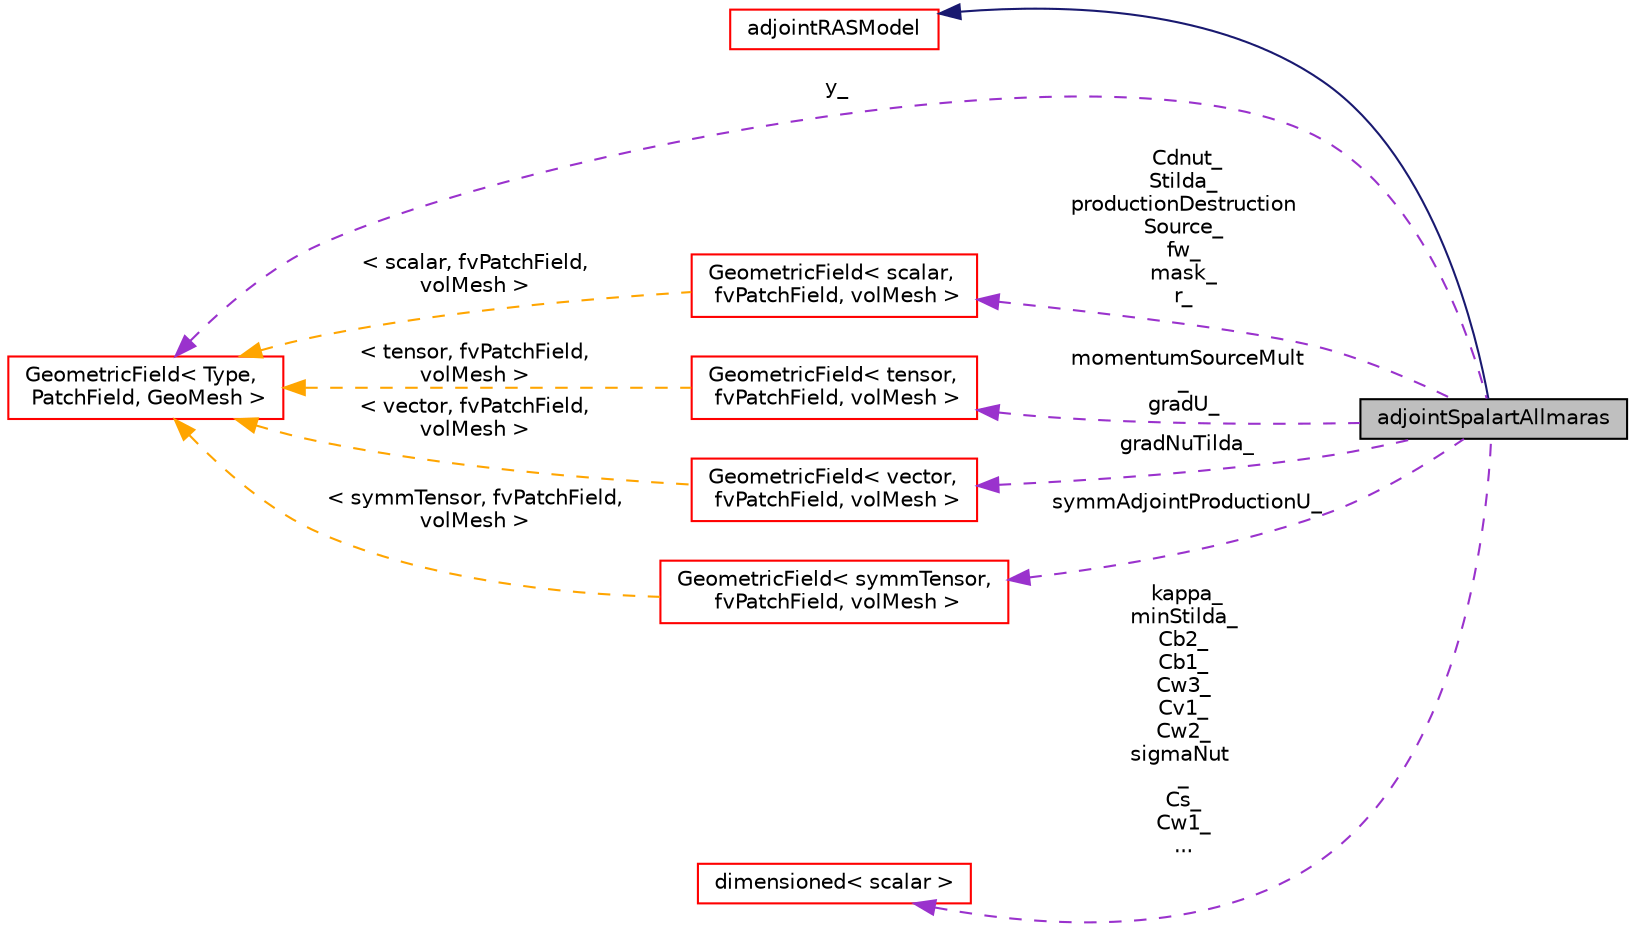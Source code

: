 digraph "adjointSpalartAllmaras"
{
  bgcolor="transparent";
  edge [fontname="Helvetica",fontsize="10",labelfontname="Helvetica",labelfontsize="10"];
  node [fontname="Helvetica",fontsize="10",shape=record];
  rankdir="LR";
  Node1 [label="adjointSpalartAllmaras",height=0.2,width=0.4,color="black", fillcolor="grey75", style="filled" fontcolor="black"];
  Node2 -> Node1 [dir="back",color="midnightblue",fontsize="10",style="solid",fontname="Helvetica"];
  Node2 [label="adjointRASModel",height=0.2,width=0.4,color="red",URL="$classFoam_1_1incompressibleAdjoint_1_1adjointRASModel.html",tooltip="Abstract base class for incompressible turbulence models. "];
  Node3 -> Node1 [dir="back",color="darkorchid3",fontsize="10",style="dashed",label=" Cdnut_\nStilda_\nproductionDestruction\lSource_\nfw_\nmask_\nr_" ,fontname="Helvetica"];
  Node3 [label="GeometricField\< scalar,\l fvPatchField, volMesh \>",height=0.2,width=0.4,color="red",URL="$classFoam_1_1GeometricField.html"];
  Node4 -> Node3 [dir="back",color="orange",fontsize="10",style="dashed",label=" \< scalar, fvPatchField,\l volMesh \>" ,fontname="Helvetica"];
  Node4 [label="GeometricField\< Type,\l PatchField, GeoMesh \>",height=0.2,width=0.4,color="red",URL="$classFoam_1_1GeometricField.html",tooltip="Generic GeometricField class. "];
  Node5 -> Node1 [dir="back",color="darkorchid3",fontsize="10",style="dashed",label=" momentumSourceMult\l_\ngradU_" ,fontname="Helvetica"];
  Node5 [label="GeometricField\< tensor,\l fvPatchField, volMesh \>",height=0.2,width=0.4,color="red",URL="$classFoam_1_1GeometricField.html"];
  Node4 -> Node5 [dir="back",color="orange",fontsize="10",style="dashed",label=" \< tensor, fvPatchField,\l volMesh \>" ,fontname="Helvetica"];
  Node6 -> Node1 [dir="back",color="darkorchid3",fontsize="10",style="dashed",label=" gradNuTilda_" ,fontname="Helvetica"];
  Node6 [label="GeometricField\< vector,\l fvPatchField, volMesh \>",height=0.2,width=0.4,color="red",URL="$classFoam_1_1GeometricField.html"];
  Node4 -> Node6 [dir="back",color="orange",fontsize="10",style="dashed",label=" \< vector, fvPatchField,\l volMesh \>" ,fontname="Helvetica"];
  Node7 -> Node1 [dir="back",color="darkorchid3",fontsize="10",style="dashed",label=" symmAdjointProductionU_" ,fontname="Helvetica"];
  Node7 [label="GeometricField\< symmTensor,\l fvPatchField, volMesh \>",height=0.2,width=0.4,color="red",URL="$classFoam_1_1GeometricField.html"];
  Node4 -> Node7 [dir="back",color="orange",fontsize="10",style="dashed",label=" \< symmTensor, fvPatchField,\l volMesh \>" ,fontname="Helvetica"];
  Node8 -> Node1 [dir="back",color="darkorchid3",fontsize="10",style="dashed",label=" kappa_\nminStilda_\nCb2_\nCb1_\nCw3_\nCv1_\nCw2_\nsigmaNut\l_\nCs_\nCw1_\n..." ,fontname="Helvetica"];
  Node8 [label="dimensioned\< scalar \>",height=0.2,width=0.4,color="red",URL="$classFoam_1_1dimensioned.html"];
  Node4 -> Node1 [dir="back",color="darkorchid3",fontsize="10",style="dashed",label=" y_" ,fontname="Helvetica"];
}
